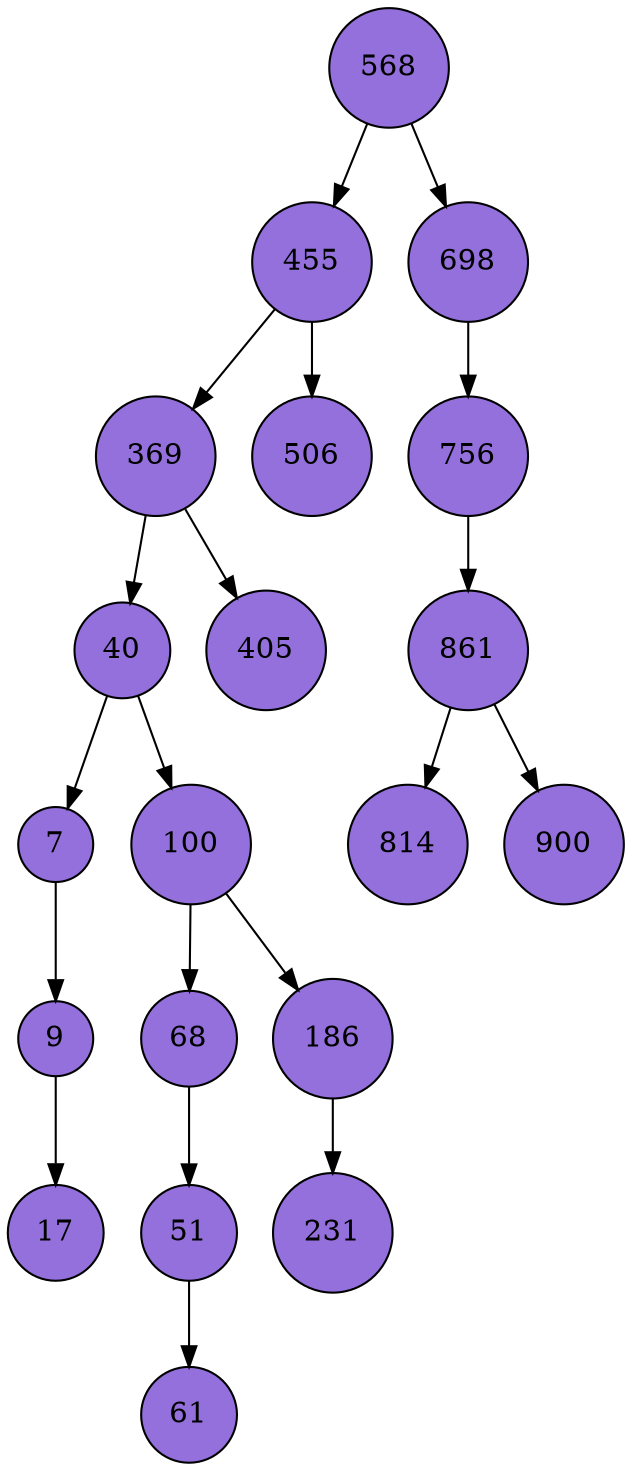 digraph ArvoreBin {
node [shape=circle, style=filled, color=black, fillcolor="#9370DB"];
edge [color=black];
  568;
  568 -> 455;
  568 -> 698;
  455;
  455 -> 369;
  455 -> 506;
  369;
  369 -> 40;
  369 -> 405;
  40;
  40 -> 7;
  40 -> 100;
  7;
  7 -> 9;
  9;
  9 -> 17;
  17;
  100;
  100 -> 68;
  100 -> 186;
  68;
  68 -> 51;
  51;
  51 -> 61;
  61;
  186;
  186 -> 231;
  231;
  405;
  506;
  698;
  698 -> 756;
  756;
  756 -> 861;
  861;
  861 -> 814;
  861 -> 900;
  814;
  900;
}